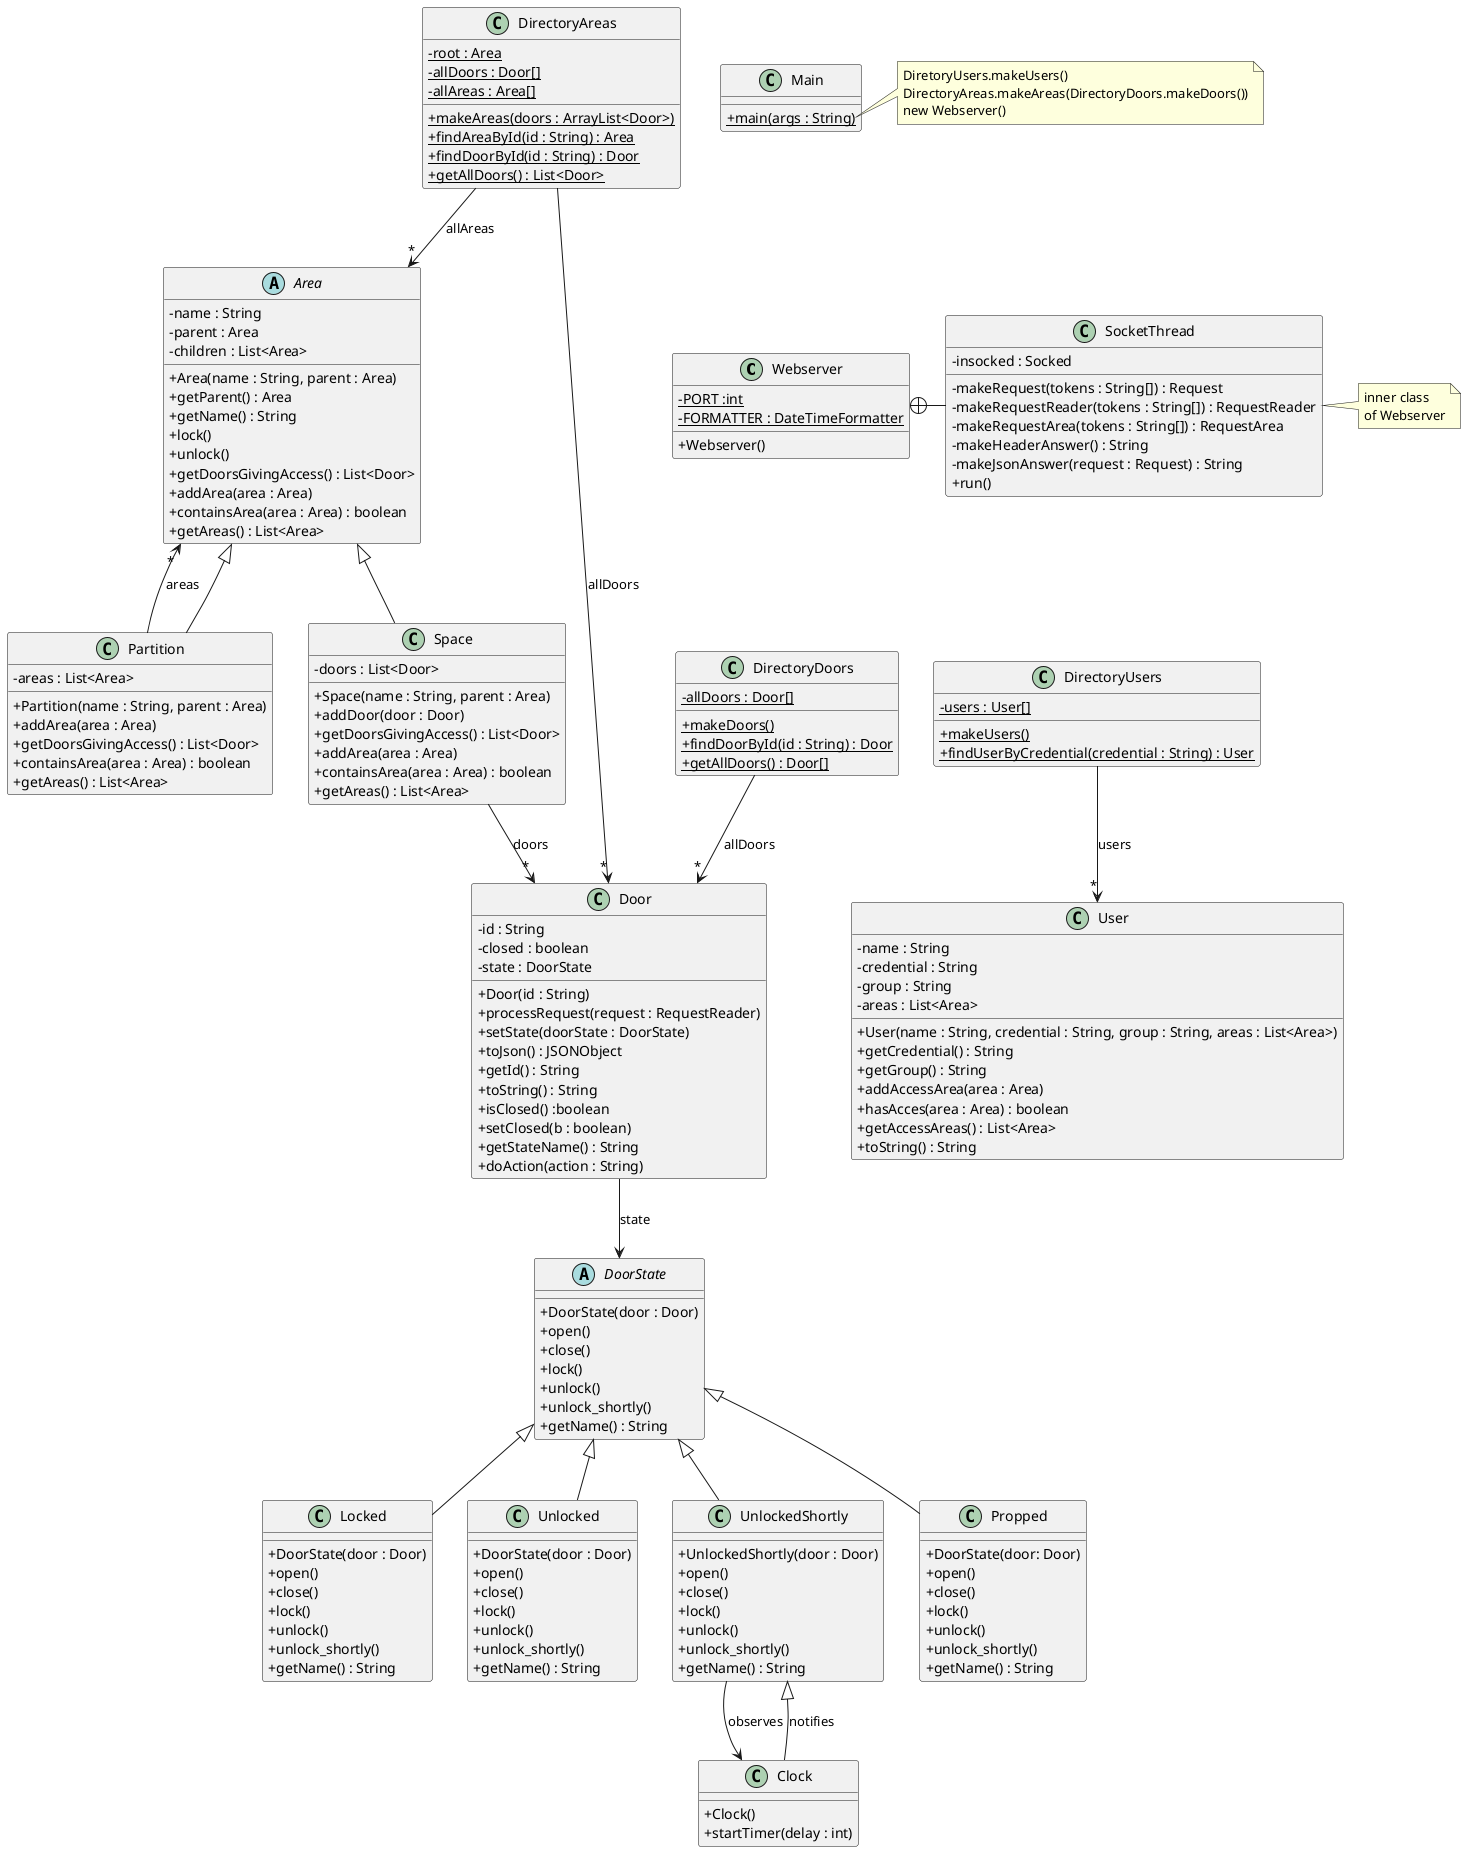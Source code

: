 @startuml
'https://plantuml.com/class-diagram
skinparam classAttributeIconSize 0

class Webserver {
- {static} PORT :int
- {static} FORMATTER : DateTimeFormatter
+ Webserver()
}

class SocketThread {
- insocked : Socked
- makeRequest(tokens : String[]) : Request
- makeRequestReader(tokens : String[]) : RequestReader
- makeRequestArea(tokens : String[]) : RequestArea
- makeHeaderAnswer() : String
- makeJsonAnswer(request : Request) : String
+ run()
}

Webserver +-right- SocketThread

note right of SocketThread
inner class
of Webserver
end note

class DirectoryDoors {
- {static} allDoors : Door[]
+ {static} makeDoors()
+ {static} findDoorById(id : String) : Door
+ {static} getAllDoors() : Door[]
}

DirectoryDoors --> "*" Door : "allDoors"

class DirectoryUsers {
- {static} users : User[]
+ {static} makeUsers()
+ {static} findUserByCredential(credential : String) : User
}

DirectoryUsers --> "*" User : "users"

class Door {
- id : String
- closed : boolean
- state : DoorState
+ Door(id : String)
+ processRequest(request : RequestReader)
+ setState(doorState : DoorState)
+ toJson() : JSONObject
+ getId() : String
+ toString() : String
+ isClosed() :boolean
+ setClosed(b : boolean)
+ getStateName() : String
+ doAction(action : String)
}

Door --> DoorState : "state"

abstract class DoorState {
+ DoorState(door : Door)
+ open()
+ close()
+ lock()
+ unlock()
+ unlock_shortly()
+ getName() : String
}

DoorState <|-- Locked
DoorState <|-- Unlocked
DoorState <|-- UnlockedShortly
DoorState <|-- Propped

class Locked {
+ DoorState(door : Door)
+ open()
+ close()
+ lock()
+ unlock()
+ unlock_shortly()
+ getName() : String
}

class Unlocked {
+ DoorState(door : Door)
+ open()
+ close()
+ lock()
+ unlock()
+ unlock_shortly()
+ getName() : String
}

class UnlockedShortly {
+ UnlockedShortly(door : Door)
+ open()
+ close()
+ lock()
+ unlock()
+ unlock_shortly()
+ getName() : String
}

class Propped {
+ DoorState(door: Door)
+ open()
+ close()
+ lock()
+ unlock()
+ unlock_shortly()
+ getName() : String
}

class User {
- name : String
- credential : String
- group : String
- areas : List<Area>
+ User(name : String, credential : String, group : String, areas : List<Area>)
+ getCredential() : String
+ getGroup() : String
+ addAccessArea(area : Area)
+ hasAcces(area : Area) : boolean
+ getAccessAreas() : List<Area>
+ toString() : String
}

class DirectoryAreas {
    - {static} root : Area
    - {static} allDoors : Door[]
    - {static} allAreas : Area[]
    + {static} makeAreas(doors : ArrayList<Door>)
    + {static} findAreaById(id : String) : Area
    + {static} findDoorById(id : String) : Door
    + {static} getAllDoors() : List<Door>
}

DirectoryAreas --> "*" Door : "allDoors"
DirectoryAreas --> "*" Area : "allAreas"

abstract class Area {
    - name : String
    - parent : Area
    - children : List<Area>
    + Area(name : String, parent : Area)
    + getParent() : Area
    + getName() : String
    + lock()
    + unlock()
    + getDoorsGivingAccess() : List<Door>
    + addArea(area : Area)
    + containsArea(area : Area) : boolean
    + getAreas() : List<Area>
}

class Partition extends Area {
    - areas : List<Area>
    + Partition(name : String, parent : Area)
    + addArea(area : Area)
    + getDoorsGivingAccess() : List<Door>
    + containsArea(area : Area) : boolean
    + getAreas() : List<Area>
}

class Space extends Area {
    - doors : List<Door>
    + Space(name : String, parent : Area)
    + addDoor(door : Door)
    + getDoorsGivingAccess() : List<Door>
    + addArea(area : Area)
    + containsArea(area : Area) : boolean
    + getAreas() : List<Area>
}

Partition --> "*" Area : "areas"
Space --> "*" Door : "doors"

class Main {
+ {static} main(args : String)
}

class Clock {
+ Clock()
+ startTimer(delay : int)
}

UnlockedShortly --> Clock : "observes"
Clock --|> UnlockedShortly : "notifies"

note right of Main::main
DiretoryUsers.makeUsers()
DirectoryAreas.makeAreas(DirectoryDoors.makeDoors())
new Webserver()
end note

Main -[hidden]down- Webserver
Webserver -[hidden]down- DirectoryDoors
DirectoryDoors -[hidden]right- DirectoryUsers
@enduml
